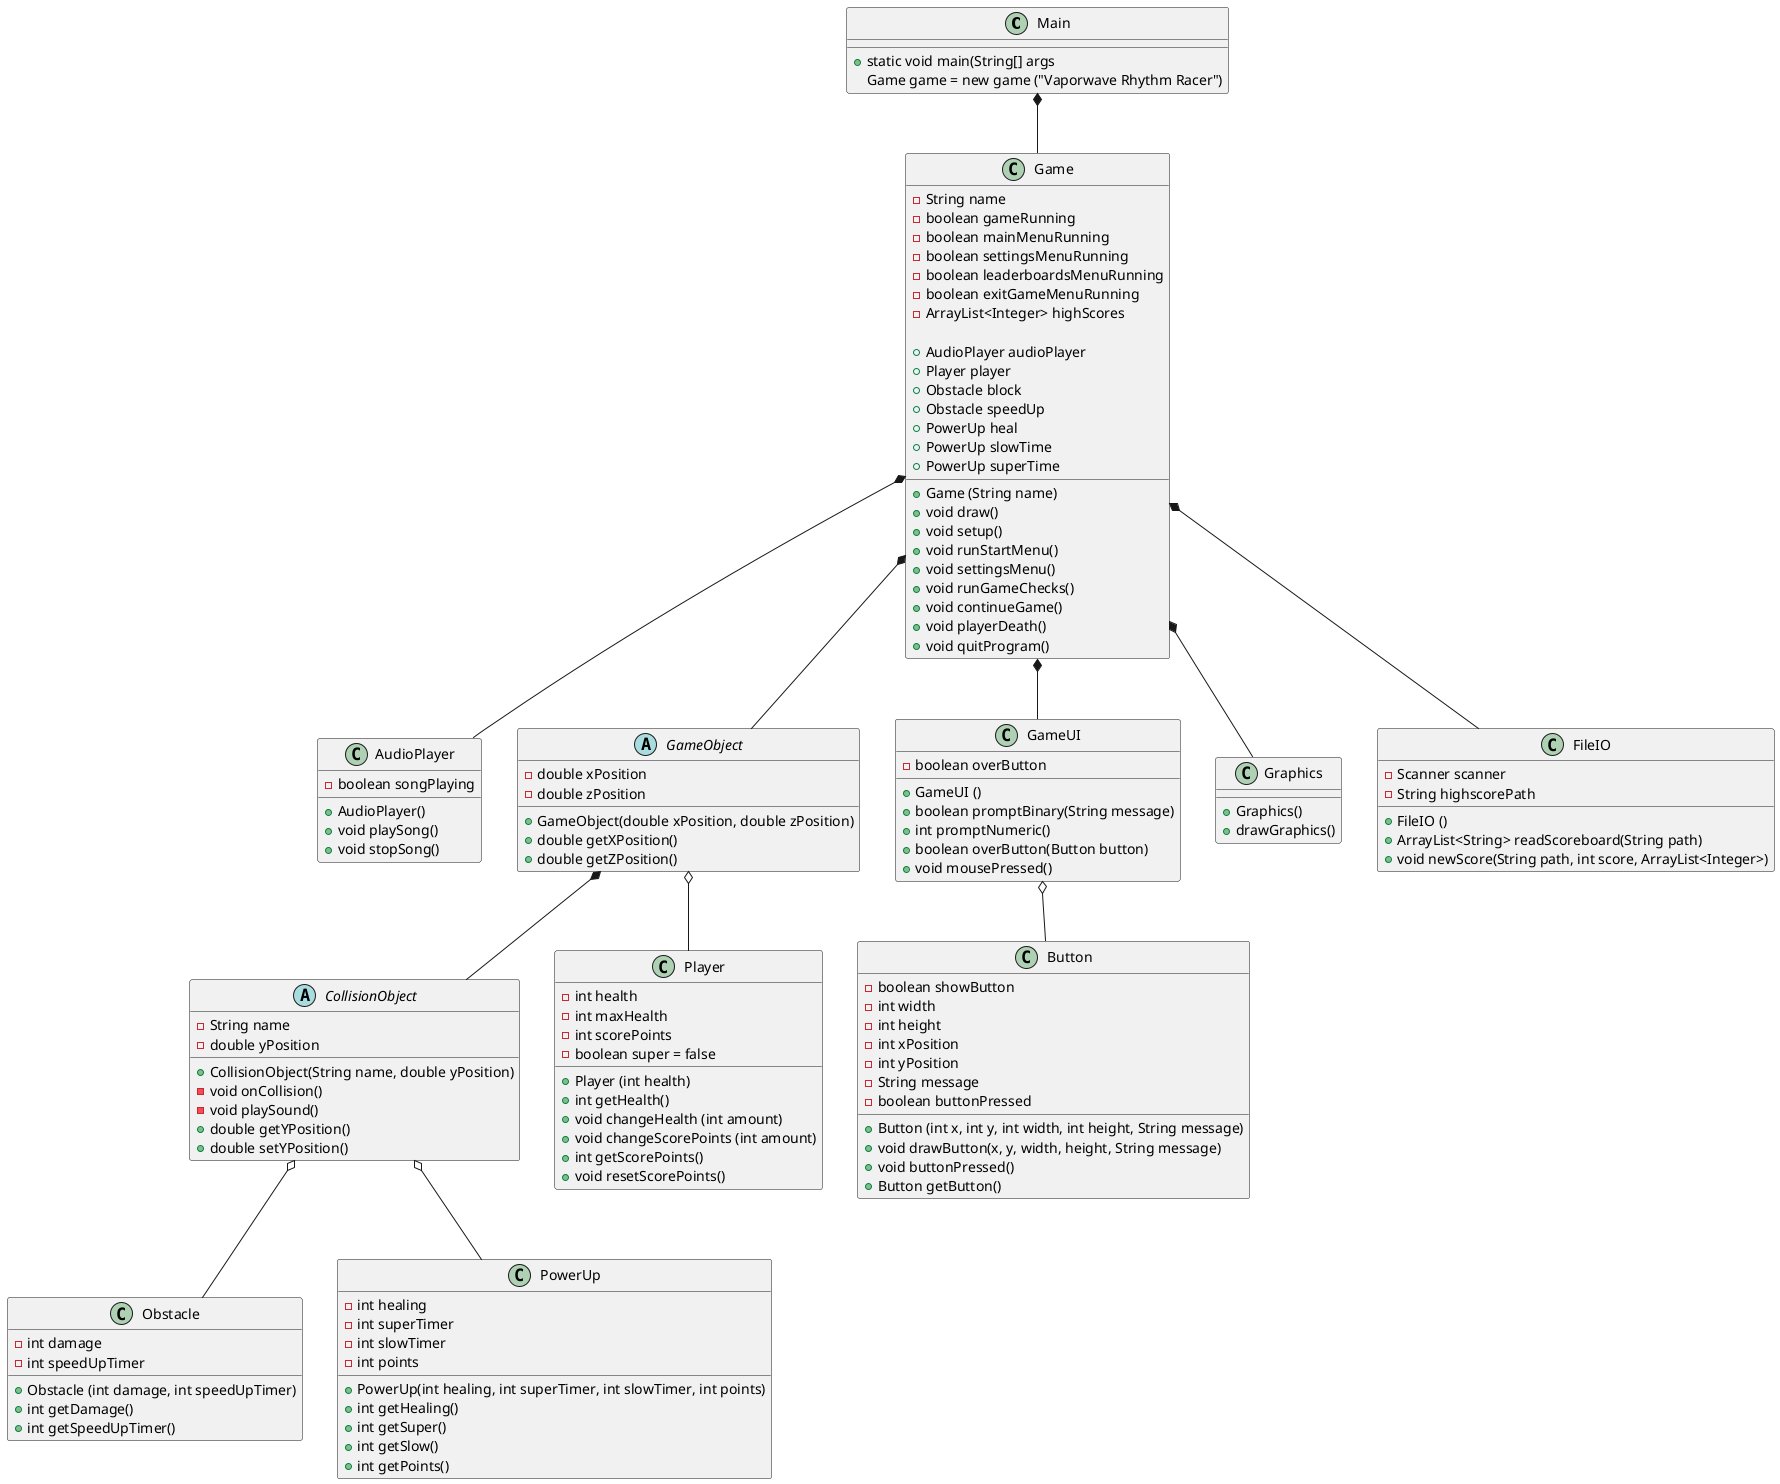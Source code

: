 @startuml
'https://plantuml.com/class-diagram

class Main {
+ static void main(String[] args
Game game = new game ("Vaporwave Rhythm Racer")
}

class Game {
- String name
- boolean gameRunning
- boolean mainMenuRunning
- boolean settingsMenuRunning
- boolean leaderboardsMenuRunning
- boolean exitGameMenuRunning
'maybe use tree map
- ArrayList<Integer> highScores

'objects
+ AudioPlayer audioPlayer
+ Player player
+ Obstacle block
+ Obstacle speedUp
+ PowerUp heal
+ PowerUp slowTime
+ PowerUp superTime


'constructor
+ Game (String name)
+ void draw()
+ void setup()
+ void runStartMenu()
+ void settingsMenu()
'checks for player collisions
+ void runGameChecks()
+ void continueGame()
+ void playerDeath()
+ void quitProgram()
}

'extra feature for later
class AudioPlayer{
- boolean songPlaying

'constructor
+ AudioPlayer()
+ void playSong()
+ void stopSong()
}

'creates different obstacles
abstract class GameObject{
- double xPosition
- double zPosition

'constructor
+ GameObject(double xPosition, double zPosition)
+ double getXPosition()
+ double getZPosition()
}

abstract class CollisionObject{
- String name
- double yPosition

'constructor
+ CollisionObject(String name, double yPosition)
- void onCollision()
- void playSound()
+ double getYPosition()
+ double setYPosition()
}

'handles the player's input
class Player{
- int health
- int maxHealth
- int scorePoints
- boolean super = false

'constructor, set players health to 3 or w/e we want in the constructor & maxHealth
+ Player (int health)
+ int getHealth()
+ void changeHealth (int amount)
+ void changeScorePoints (int amount)
+ int getScorePoints()
+ void resetScorePoints()
}

class Obstacle{
- int damage
- int speedUpTimer

'constructor
+ Obstacle (int damage, int speedUpTimer)
+ int getDamage()
+ int getSpeedUpTimer()
'- boolean moreObstacles    adds more obstacles to the game for a short time
'- int moreObstaclesTimer
'- boolean hacked   add stuff to the screen that makes it hard to see the game
'- int hackedTimer
}

class PowerUp{
- int healing
- int superTimer
- int slowTimer
- int points

'constructor
+ PowerUp(int healing, int superTimer, int slowTimer, int points)
+ int getHealing()
+ int getSuper()
+ int getSlow()
+ int getPoints()
}


'creates buttons and general UI for the user to interact with
class GameUI{
- boolean overButton

'constructor
+ GameUI ()
+ boolean promptBinary(String message)
+ int promptNumeric()
+ boolean overButton(Button button)
+ void mousePressed()
'+ void createSlider()      check processing "Handles" example
}

class Button{
- boolean showButton
- int width
- int height
- int xPosition
- int yPosition
- String message
- boolean buttonPressed

'constructor
+ Button (int x, int y, int width, int height, String message)
+ void drawButton(x, y, width, height, String message)
+ void buttonPressed()
+ Button getButton()
}

class Graphics{

'constructor
+ Graphics()
+ drawGraphics()
}

'handles highscores
class FileIO{
- Scanner scanner
- String highscorePath

'constructor
+ FileIO ()
' use treeMap to sort list, so that the highest highscore gets displayed in the top
+ ArrayList<String> readScoreboard(String path)
+ void newScore(String path, int score, ArrayList<Integer>)
}

Main *-- Game
Game *-- FileIO
Game *-- GameUI
Game *-- GameObject
Game *-- Graphics
Game *-- AudioPlayer
GameObject o-- Player
GameObject *-- CollisionObject
CollisionObject o-- Obstacle
CollisionObject o-- PowerUp
GameUI o-- Button

@enduml